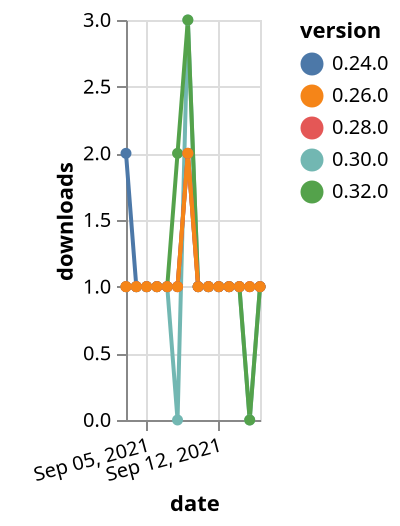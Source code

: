 {"$schema": "https://vega.github.io/schema/vega-lite/v5.json", "description": "A simple bar chart with embedded data.", "data": {"values": [{"date": "2021-09-03", "total": 147, "delta": 1, "version": "0.30.0"}, {"date": "2021-09-04", "total": 148, "delta": 1, "version": "0.30.0"}, {"date": "2021-09-05", "total": 149, "delta": 1, "version": "0.30.0"}, {"date": "2021-09-06", "total": 150, "delta": 1, "version": "0.30.0"}, {"date": "2021-09-07", "total": 151, "delta": 1, "version": "0.30.0"}, {"date": "2021-09-08", "total": 151, "delta": 0, "version": "0.30.0"}, {"date": "2021-09-09", "total": 154, "delta": 3, "version": "0.30.0"}, {"date": "2021-09-10", "total": 155, "delta": 1, "version": "0.30.0"}, {"date": "2021-09-11", "total": 156, "delta": 1, "version": "0.30.0"}, {"date": "2021-09-12", "total": 157, "delta": 1, "version": "0.30.0"}, {"date": "2021-09-13", "total": 158, "delta": 1, "version": "0.30.0"}, {"date": "2021-09-14", "total": 159, "delta": 1, "version": "0.30.0"}, {"date": "2021-09-15", "total": 159, "delta": 0, "version": "0.30.0"}, {"date": "2021-09-16", "total": 160, "delta": 1, "version": "0.30.0"}, {"date": "2021-09-03", "total": 165, "delta": 1, "version": "0.32.0"}, {"date": "2021-09-04", "total": 166, "delta": 1, "version": "0.32.0"}, {"date": "2021-09-05", "total": 167, "delta": 1, "version": "0.32.0"}, {"date": "2021-09-06", "total": 168, "delta": 1, "version": "0.32.0"}, {"date": "2021-09-07", "total": 169, "delta": 1, "version": "0.32.0"}, {"date": "2021-09-08", "total": 171, "delta": 2, "version": "0.32.0"}, {"date": "2021-09-09", "total": 174, "delta": 3, "version": "0.32.0"}, {"date": "2021-09-10", "total": 175, "delta": 1, "version": "0.32.0"}, {"date": "2021-09-11", "total": 176, "delta": 1, "version": "0.32.0"}, {"date": "2021-09-12", "total": 177, "delta": 1, "version": "0.32.0"}, {"date": "2021-09-13", "total": 178, "delta": 1, "version": "0.32.0"}, {"date": "2021-09-14", "total": 179, "delta": 1, "version": "0.32.0"}, {"date": "2021-09-15", "total": 179, "delta": 0, "version": "0.32.0"}, {"date": "2021-09-16", "total": 180, "delta": 1, "version": "0.32.0"}, {"date": "2021-09-03", "total": 211, "delta": 2, "version": "0.24.0"}, {"date": "2021-09-04", "total": 212, "delta": 1, "version": "0.24.0"}, {"date": "2021-09-05", "total": 213, "delta": 1, "version": "0.24.0"}, {"date": "2021-09-06", "total": 214, "delta": 1, "version": "0.24.0"}, {"date": "2021-09-07", "total": 215, "delta": 1, "version": "0.24.0"}, {"date": "2021-09-08", "total": 216, "delta": 1, "version": "0.24.0"}, {"date": "2021-09-09", "total": 218, "delta": 2, "version": "0.24.0"}, {"date": "2021-09-10", "total": 219, "delta": 1, "version": "0.24.0"}, {"date": "2021-09-11", "total": 220, "delta": 1, "version": "0.24.0"}, {"date": "2021-09-12", "total": 221, "delta": 1, "version": "0.24.0"}, {"date": "2021-09-13", "total": 222, "delta": 1, "version": "0.24.0"}, {"date": "2021-09-14", "total": 223, "delta": 1, "version": "0.24.0"}, {"date": "2021-09-15", "total": 224, "delta": 1, "version": "0.24.0"}, {"date": "2021-09-16", "total": 225, "delta": 1, "version": "0.24.0"}, {"date": "2021-09-03", "total": 175, "delta": 1, "version": "0.28.0"}, {"date": "2021-09-04", "total": 176, "delta": 1, "version": "0.28.0"}, {"date": "2021-09-05", "total": 177, "delta": 1, "version": "0.28.0"}, {"date": "2021-09-06", "total": 178, "delta": 1, "version": "0.28.0"}, {"date": "2021-09-07", "total": 179, "delta": 1, "version": "0.28.0"}, {"date": "2021-09-08", "total": 180, "delta": 1, "version": "0.28.0"}, {"date": "2021-09-09", "total": 182, "delta": 2, "version": "0.28.0"}, {"date": "2021-09-10", "total": 183, "delta": 1, "version": "0.28.0"}, {"date": "2021-09-11", "total": 184, "delta": 1, "version": "0.28.0"}, {"date": "2021-09-12", "total": 185, "delta": 1, "version": "0.28.0"}, {"date": "2021-09-13", "total": 186, "delta": 1, "version": "0.28.0"}, {"date": "2021-09-14", "total": 187, "delta": 1, "version": "0.28.0"}, {"date": "2021-09-15", "total": 188, "delta": 1, "version": "0.28.0"}, {"date": "2021-09-16", "total": 189, "delta": 1, "version": "0.28.0"}, {"date": "2021-09-03", "total": 185, "delta": 1, "version": "0.26.0"}, {"date": "2021-09-04", "total": 186, "delta": 1, "version": "0.26.0"}, {"date": "2021-09-05", "total": 187, "delta": 1, "version": "0.26.0"}, {"date": "2021-09-06", "total": 188, "delta": 1, "version": "0.26.0"}, {"date": "2021-09-07", "total": 189, "delta": 1, "version": "0.26.0"}, {"date": "2021-09-08", "total": 190, "delta": 1, "version": "0.26.0"}, {"date": "2021-09-09", "total": 192, "delta": 2, "version": "0.26.0"}, {"date": "2021-09-10", "total": 193, "delta": 1, "version": "0.26.0"}, {"date": "2021-09-11", "total": 194, "delta": 1, "version": "0.26.0"}, {"date": "2021-09-12", "total": 195, "delta": 1, "version": "0.26.0"}, {"date": "2021-09-13", "total": 196, "delta": 1, "version": "0.26.0"}, {"date": "2021-09-14", "total": 197, "delta": 1, "version": "0.26.0"}, {"date": "2021-09-15", "total": 198, "delta": 1, "version": "0.26.0"}, {"date": "2021-09-16", "total": 199, "delta": 1, "version": "0.26.0"}]}, "width": "container", "mark": {"type": "line", "point": {"filled": true}}, "encoding": {"x": {"field": "date", "type": "temporal", "timeUnit": "yearmonthdate", "title": "date", "axis": {"labelAngle": -15}}, "y": {"field": "delta", "type": "quantitative", "title": "downloads"}, "color": {"field": "version", "type": "nominal"}, "tooltip": {"field": "delta"}}}